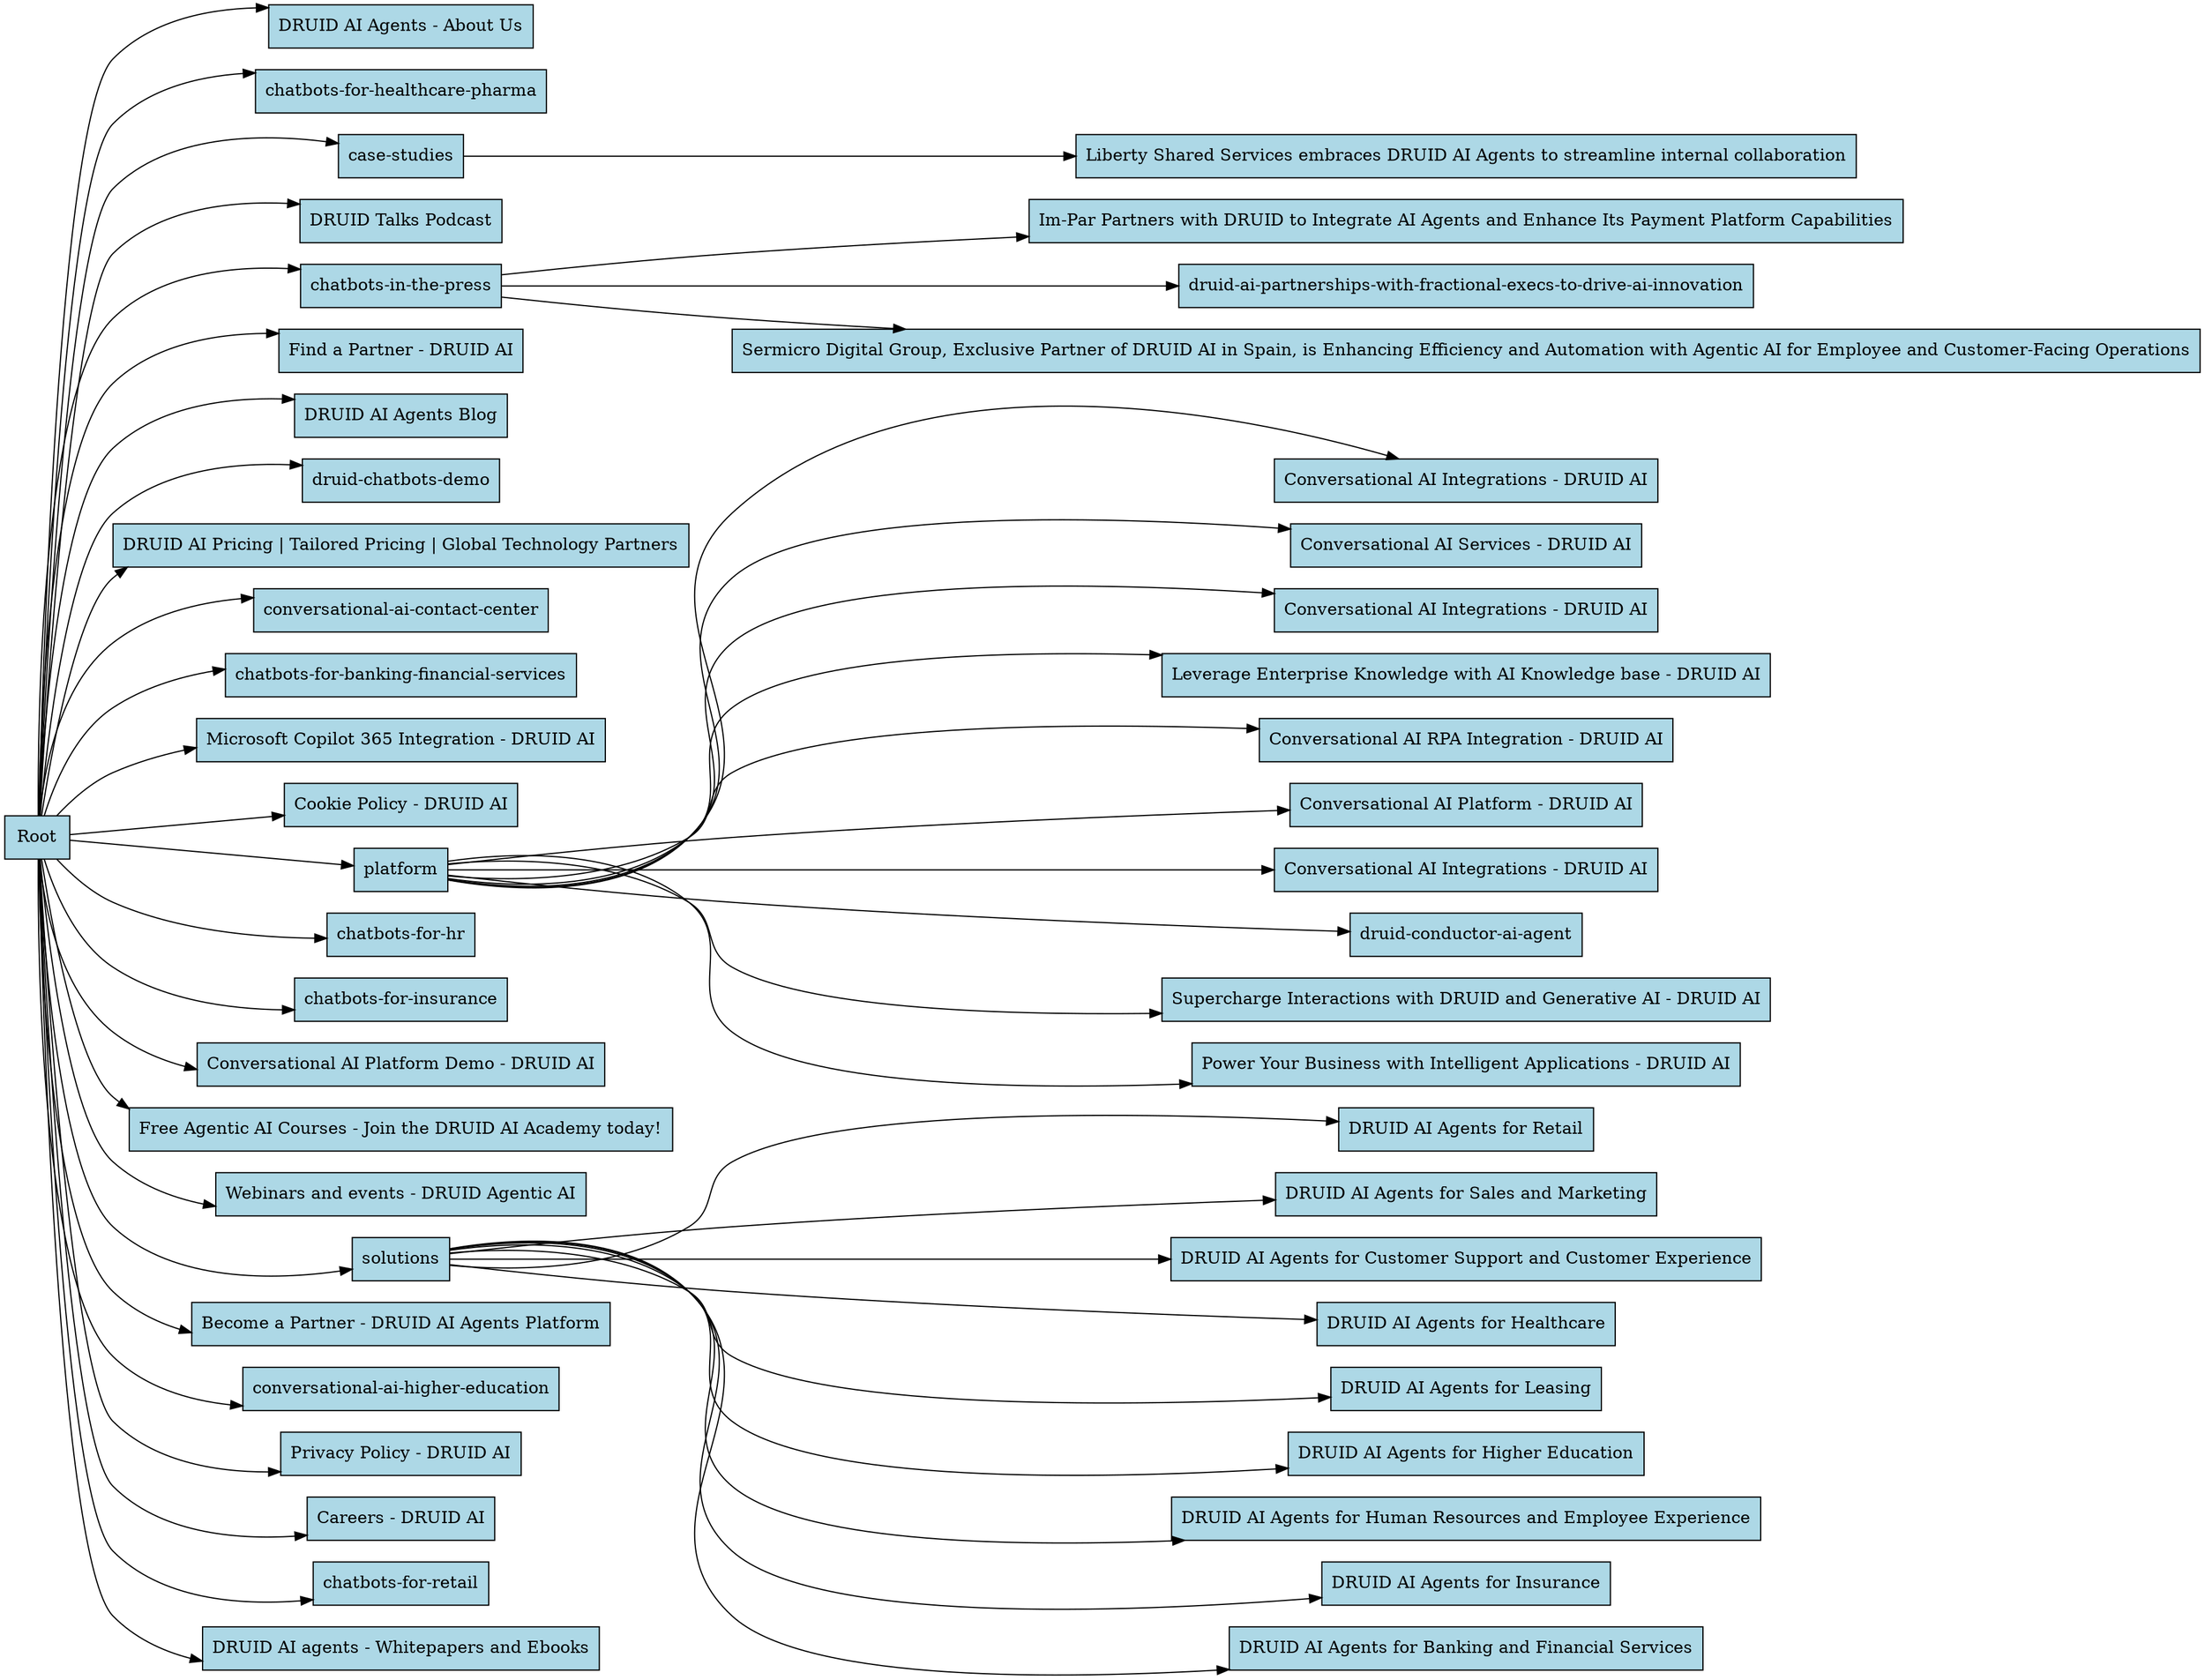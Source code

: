 digraph SiteMap {
  node [shape=box, style=filled, fillcolor=lightblue];
  rankdir=LR;

  node0 [label="Root"];
  node1 [label="DRUID AI Agents - About Us"];
  node2 [label="chatbots-for-healthcare-pharma"];
  node3 [label="case-studies"];
  node4 [label="Liberty Shared Services embraces DRUID AI Agents to streamline internal collaboration"];
  node5 [label="DRUID Talks Podcast"];
  node6 [label="chatbots-in-the-press"];
  node7 [label="Im-Par Partners with DRUID to Integrate AI Agents and Enhance Its Payment Platform Capabilities"];
  node8 [label="druid-ai-partnerships-with-fractional-execs-to-drive-ai-innovation"];
  node9 [label="Sermicro Digital Group, Exclusive Partner of DRUID AI in Spain, is Enhancing Efficiency and Automation with Agentic AI for Employee and Customer-Facing Operations"];
  node10 [label="Find a Partner - DRUID AI"];
  node11 [label="DRUID AI Agents Blog"];
  node12 [label="druid-chatbots-demo"];
  node13 [label="DRUID AI Pricing | Tailored Pricing | Global Technology Partners"];
  node14 [label="conversational-ai-contact-center"];
  node15 [label="chatbots-for-banking-financial-services"];
  node16 [label="Microsoft Copilot 365 Integration - DRUID AI"];
  node17 [label="Cookie Policy - DRUID AI"];
  node18 [label="platform"];
  node19 [label="Conversational AI Integrations - DRUID AI"];
  node20 [label="Conversational AI Services - DRUID AI"];
  node21 [label="Conversational AI Integrations - DRUID AI"];
  node22 [label="Leverage Enterprise Knowledge with AI Knowledge base - DRUID AI"];
  node23 [label="Conversational AI RPA Integration - DRUID AI"];
  node24 [label="Conversational AI Platform - DRUID AI"];
  node25 [label="Conversational AI Integrations - DRUID AI"];
  node26 [label="druid-conductor-ai-agent"];
  node27 [label="Supercharge Interactions with DRUID and Generative AI - DRUID AI"];
  node28 [label="Power Your Business with Intelligent Applications - DRUID AI"];
  node29 [label="chatbots-for-hr"];
  node30 [label="chatbots-for-insurance"];
  node31 [label="Conversational AI Platform Demo - DRUID AI"];
  node32 [label="Free Agentic AI Courses - Join the DRUID AI Academy today!"];
  node33 [label="Webinars and events - DRUID Agentic AI"];
  node34 [label="solutions"];
  node35 [label="DRUID AI Agents for Retail"];
  node36 [label="DRUID AI Agents for Sales and Marketing"];
  node37 [label="DRUID AI Agents for Customer Support and Customer Experience"];
  node38 [label="DRUID AI Agents for Healthcare"];
  node39 [label="DRUID AI Agents for Leasing"];
  node40 [label="DRUID AI Agents for Higher Education"];
  node41 [label="DRUID AI Agents for Human Resources and Employee Experience"];
  node42 [label="DRUID AI Agents for Insurance"];
  node43 [label="DRUID AI Agents for Banking and Financial Services"];
  node44 [label="Become a Partner - DRUID AI Agents Platform"];
  node45 [label="conversational-ai-higher-education"];
  node46 [label="Privacy Policy - DRUID AI"];
  node47 [label="Careers - DRUID AI"];
  node48 [label="chatbots-for-retail"];
  node49 [label="DRUID AI agents - Whitepapers and Ebooks"];
  node0 -> node16;
  node0 -> node17;
  node0 -> node18;
  node18 -> node26;
  node18 -> node27;
  node18 -> node28;
  node18 -> node19;
  node18 -> node20;
  node18 -> node21;
  node18 -> node22;
  node18 -> node23;
  node18 -> node24;
  node18 -> node25;
  node0 -> node29;
  node0 -> node30;
  node0 -> node31;
  node0 -> node32;
  node0 -> node33;
  node0 -> node34;
  node34 -> node41;
  node34 -> node42;
  node34 -> node43;
  node34 -> node35;
  node34 -> node36;
  node34 -> node37;
  node34 -> node38;
  node34 -> node39;
  node34 -> node40;
  node0 -> node44;
  node0 -> node45;
  node0 -> node46;
  node0 -> node47;
  node0 -> node48;
  node0 -> node49;
  node0 -> node1;
  node0 -> node2;
  node0 -> node3;
  node3 -> node4;
  node0 -> node5;
  node0 -> node6;
  node6 -> node7;
  node6 -> node8;
  node6 -> node9;
  node0 -> node10;
  node0 -> node11;
  node0 -> node12;
  node0 -> node13;
  node0 -> node14;
  node0 -> node15;
}
